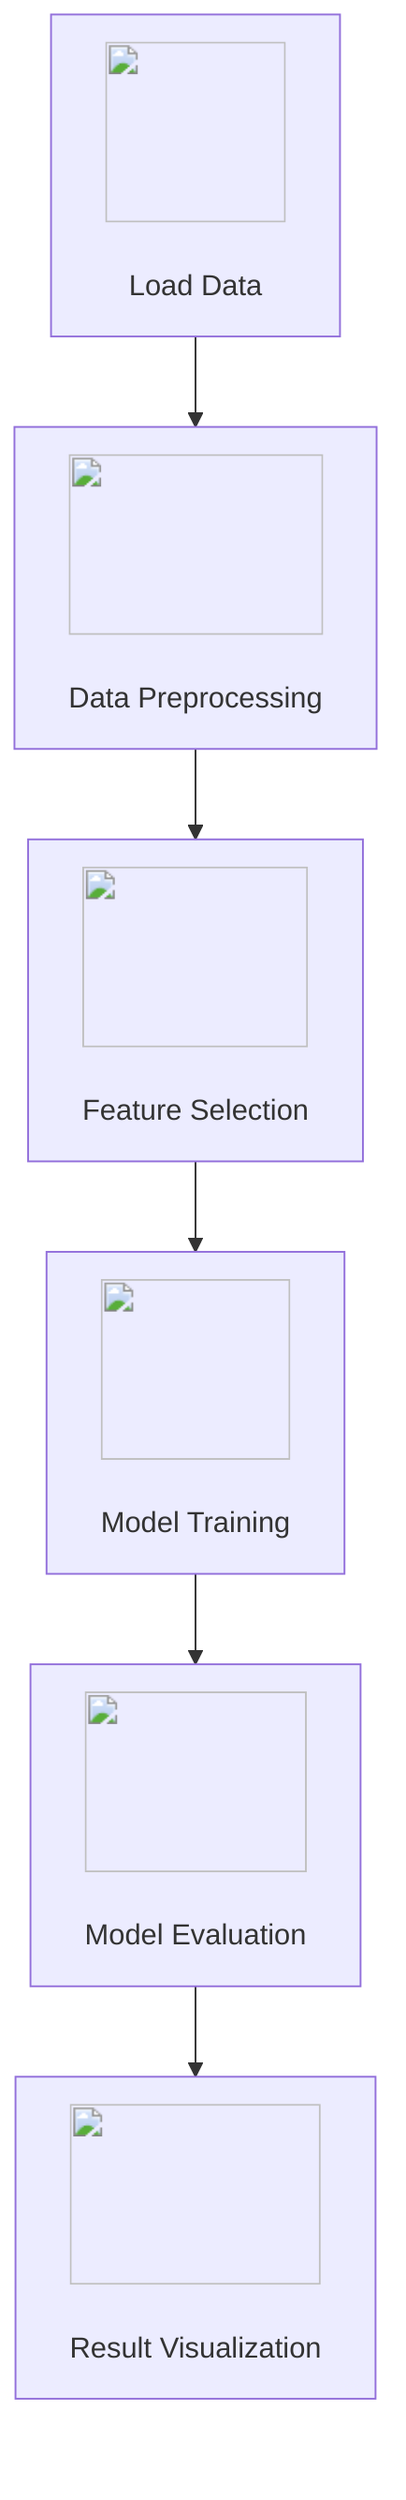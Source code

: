 %%{init: { "themeVars": { "nodeTextFill": "#000000", "edgeTextFill": "#000000", "edgeStroke": "#2E8B57", "nodeStroke": "#004080", "nodeFill": "#A8DADC", "edgeStrokeWidth": 3 }}}%%

graph TD;
    A["<img src='dummy_plots/barplot_template.svg' width=100 height=100/> <br/> Load Data"] --> B["<img src='dummy_plots/boxplot_template.svg' width=100 height=100/> <br/> Data Preprocessing"];
    B --> C["<img src='dummy_plots/hist_template.svg' width=100 height=100/> <br/> Feature Selection"];
    C --> D["<img src='dummy_plots/lineplot_template.svg' width=100 height=100/> <br/> Model Training"];
    D --> E["<img src='dummy_plots/scatter_plot_template.svg' width=100 height=100/> <br/> Model Evaluation"];
    E --> F["<img src='dummy_plots/boxplot_template.svg' width=100 height=100/> <br/> Result Visualization"];